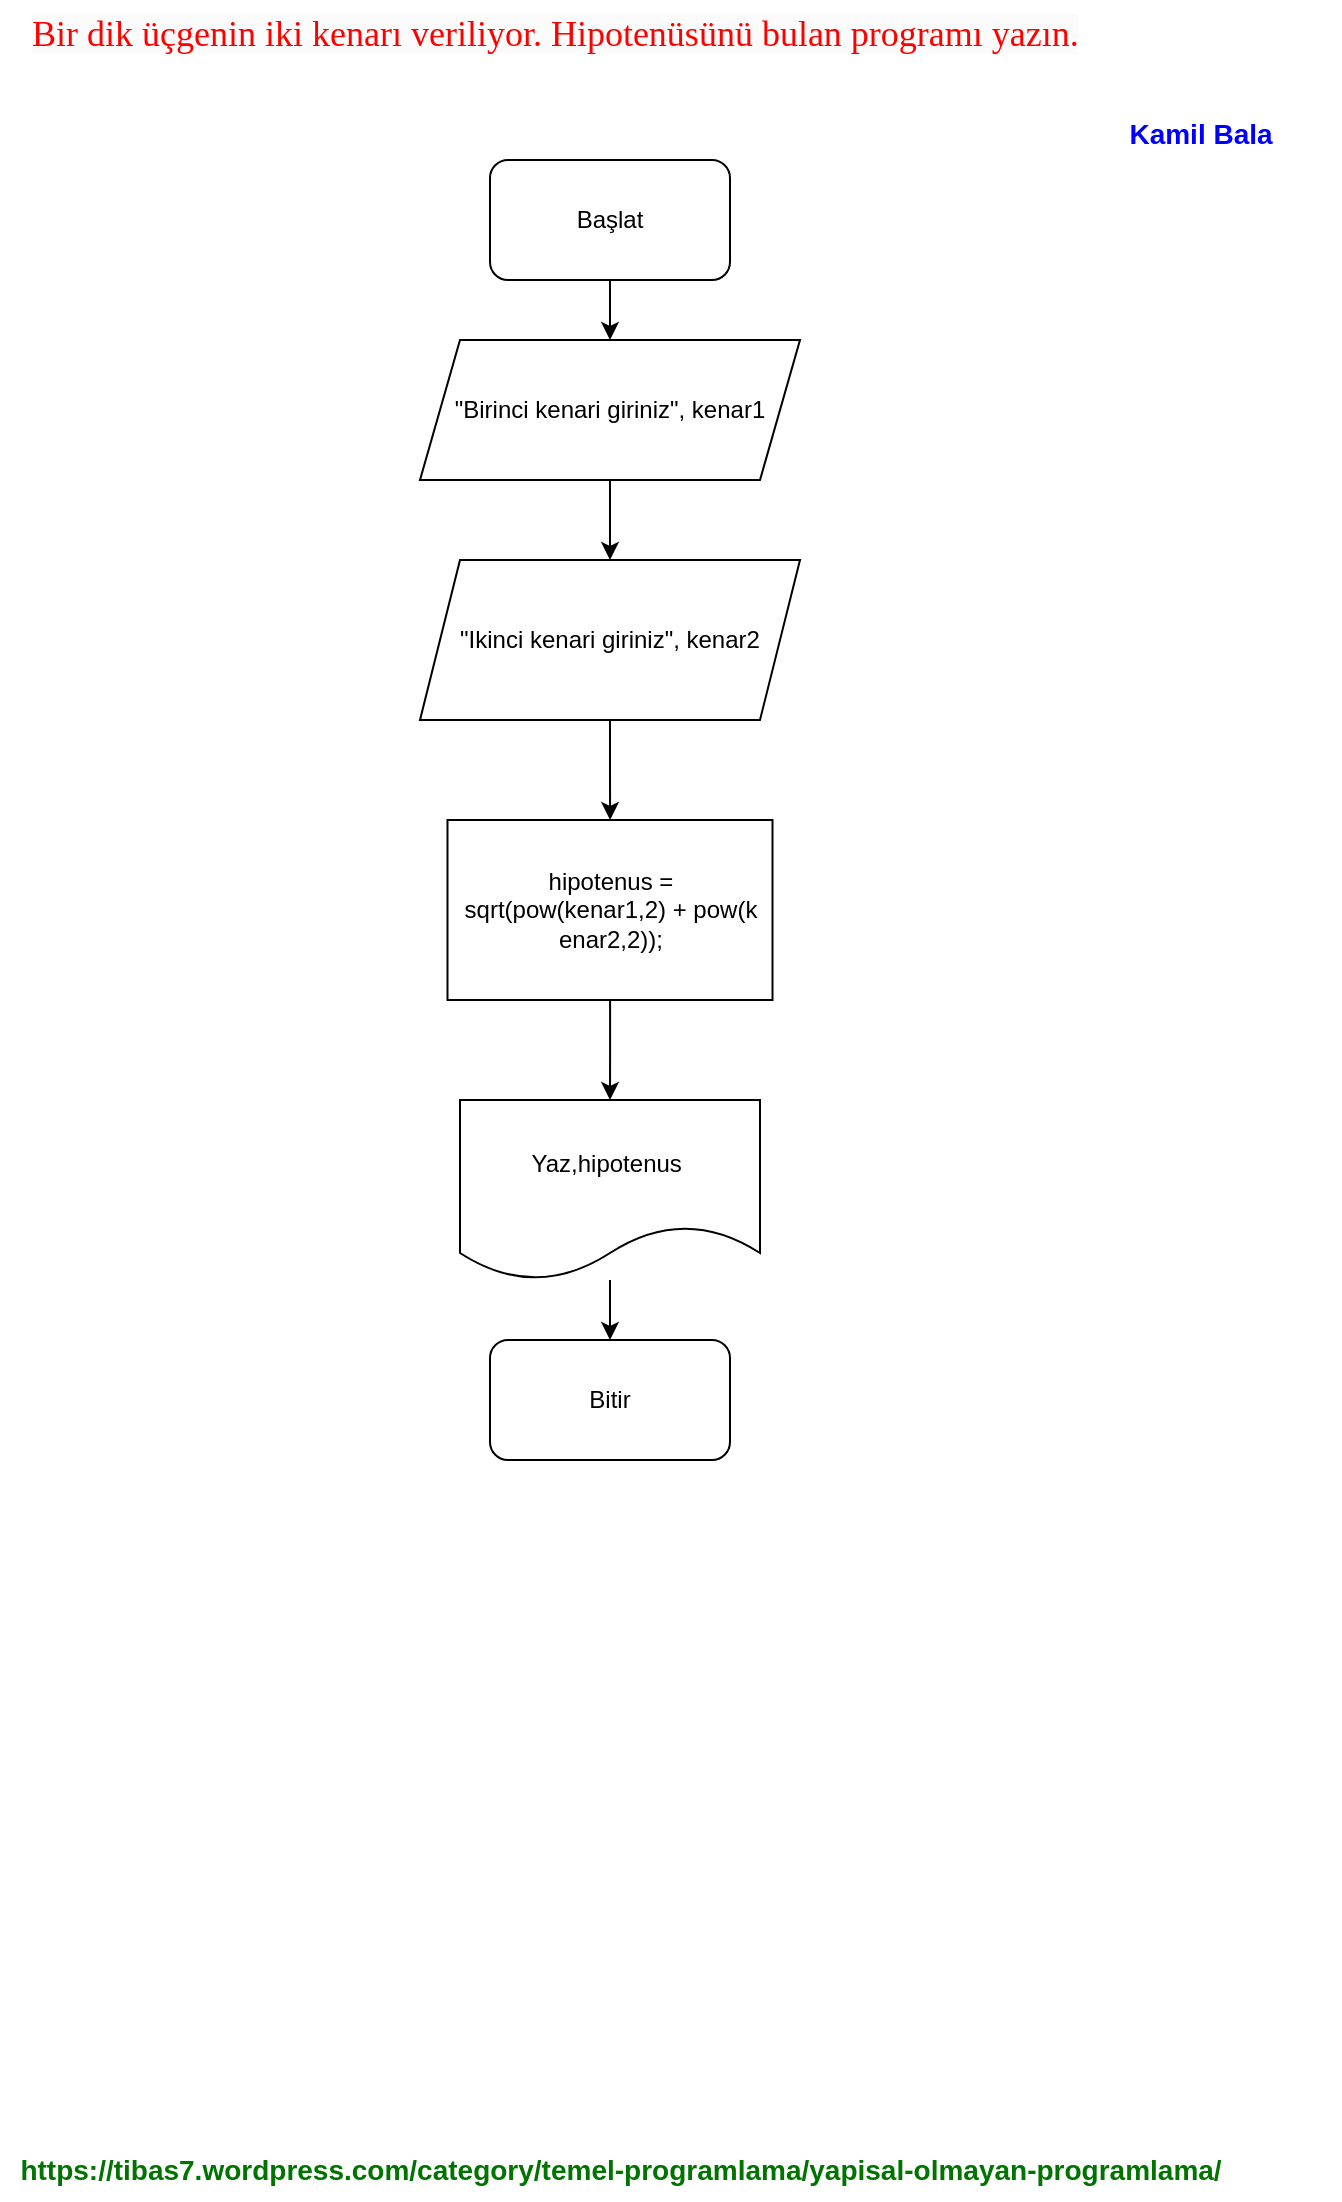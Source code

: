 <mxfile version="20.8.16" type="device"><diagram name="Sayfa -1" id="HH79vYCIUQZker7YnYB9"><mxGraphModel dx="1084" dy="634" grid="1" gridSize="10" guides="1" tooltips="1" connect="1" arrows="1" fold="1" page="1" pageScale="1" pageWidth="827" pageHeight="1169" math="0" shadow="0"><root><mxCell id="0"/><mxCell id="1" parent="0"/><mxCell id="5Ir3c3IeqkOVajq5ck5g-4" style="edgeStyle=orthogonalEdgeStyle;rounded=0;orthogonalLoop=1;jettySize=auto;html=1;entryX=0.5;entryY=0;entryDx=0;entryDy=0;" parent="1" source="5Ir3c3IeqkOVajq5ck5g-1" target="5Ir3c3IeqkOVajq5ck5g-3" edge="1"><mxGeometry relative="1" as="geometry"/></mxCell><mxCell id="5Ir3c3IeqkOVajq5ck5g-1" value="Başlat" style="rounded=1;whiteSpace=wrap;html=1;" parent="1" vertex="1"><mxGeometry x="315" y="100" width="120" height="60" as="geometry"/></mxCell><mxCell id="5Ir3c3IeqkOVajq5ck5g-2" value="Bitir" style="rounded=1;whiteSpace=wrap;html=1;" parent="1" vertex="1"><mxGeometry x="315" y="690" width="120" height="60" as="geometry"/></mxCell><mxCell id="AiwrwXVYAzowbeAoe26C-2" value="" style="edgeStyle=orthogonalEdgeStyle;rounded=0;orthogonalLoop=1;jettySize=auto;html=1;" parent="1" source="5Ir3c3IeqkOVajq5ck5g-3" target="AiwrwXVYAzowbeAoe26C-1" edge="1"><mxGeometry relative="1" as="geometry"/></mxCell><mxCell id="5Ir3c3IeqkOVajq5ck5g-3" value="&quot;Birinci kenari giriniz&quot;, kenar1" style="shape=parallelogram;perimeter=parallelogramPerimeter;whiteSpace=wrap;html=1;fixedSize=1;" parent="1" vertex="1"><mxGeometry x="280" y="190" width="190" height="70" as="geometry"/></mxCell><mxCell id="5Ir3c3IeqkOVajq5ck5g-8" style="edgeStyle=orthogonalEdgeStyle;rounded=0;orthogonalLoop=1;jettySize=auto;html=1;entryX=0.5;entryY=0;entryDx=0;entryDy=0;" parent="1" source="5Ir3c3IeqkOVajq5ck5g-5" target="5Ir3c3IeqkOVajq5ck5g-2" edge="1"><mxGeometry relative="1" as="geometry"/></mxCell><mxCell id="5Ir3c3IeqkOVajq5ck5g-5" value="Yaz,hipotenus&amp;nbsp;" style="shape=document;whiteSpace=wrap;html=1;boundedLbl=1;" parent="1" vertex="1"><mxGeometry x="300" y="570" width="150" height="90" as="geometry"/></mxCell><mxCell id="AiwrwXVYAzowbeAoe26C-5" value="" style="edgeStyle=orthogonalEdgeStyle;rounded=0;orthogonalLoop=1;jettySize=auto;html=1;" parent="1" source="AiwrwXVYAzowbeAoe26C-1" target="AiwrwXVYAzowbeAoe26C-4" edge="1"><mxGeometry relative="1" as="geometry"/></mxCell><mxCell id="AiwrwXVYAzowbeAoe26C-1" value="&quot;Ikinci kenari giriniz&quot;, kenar2" style="shape=parallelogram;perimeter=parallelogramPerimeter;whiteSpace=wrap;html=1;fixedSize=1;" parent="1" vertex="1"><mxGeometry x="280" y="300" width="190" height="80" as="geometry"/></mxCell><mxCell id="AiwrwXVYAzowbeAoe26C-6" value="" style="edgeStyle=orthogonalEdgeStyle;rounded=0;orthogonalLoop=1;jettySize=auto;html=1;" parent="1" source="AiwrwXVYAzowbeAoe26C-4" target="5Ir3c3IeqkOVajq5ck5g-5" edge="1"><mxGeometry relative="1" as="geometry"/></mxCell><mxCell id="AiwrwXVYAzowbeAoe26C-4" value="hipotenus = sqrt(pow(kenar1,2) + pow(k&lt;br&gt;enar2,2));" style="rounded=0;whiteSpace=wrap;html=1;" parent="1" vertex="1"><mxGeometry x="293.75" y="430" width="162.5" height="90" as="geometry"/></mxCell><mxCell id="oV6WeicEwPRYcoy7KCBL-1" value="&lt;font color=&quot;#007300&quot;&gt;&lt;b&gt;https://tibas7.wordpress.com/category/temel-programlama/yapisal-olmayan-programlama/&lt;/b&gt;&lt;/font&gt;" style="text;html=1;align=center;verticalAlign=middle;resizable=0;points=[];autosize=1;strokeColor=none;fillColor=none;fontSize=14;fontColor=#0000FF;" parent="1" vertex="1"><mxGeometry x="70" y="1090" width="620" height="30" as="geometry"/></mxCell><mxCell id="oV6WeicEwPRYcoy7KCBL-2" value="&lt;span style=&quot;color: rgb(255, 0, 0); font-family: &amp;quot;Comic Sans MS&amp;quot;; font-size: 18px; font-style: normal; font-variant-ligatures: normal; font-variant-caps: normal; font-weight: 400; letter-spacing: normal; orphans: 2; text-align: center; text-indent: 0px; text-transform: none; widows: 2; word-spacing: 0px; -webkit-text-stroke-width: 0px; background-color: rgb(251, 251, 251); text-decoration-thickness: initial; text-decoration-style: initial; text-decoration-color: initial; float: none; display: inline !important;&quot;&gt;Bir dik üçgenin iki kenarı veriliyor. Hipotenüsünü bulan programı yazın.&lt;/span&gt;" style="text;whiteSpace=wrap;html=1;" parent="1" vertex="1"><mxGeometry x="84" y="20" width="656" height="40" as="geometry"/></mxCell><mxCell id="oV6WeicEwPRYcoy7KCBL-3" value="&lt;font style=&quot;font-size: 14px;&quot; color=&quot;#0000ff&quot;&gt;&lt;b&gt;Kamil Bala&lt;br&gt;&lt;br&gt;&lt;/b&gt;&lt;/font&gt;" style="text;html=1;align=center;verticalAlign=middle;resizable=0;points=[];autosize=1;strokeColor=none;fillColor=none;" parent="1" vertex="1"><mxGeometry x="620" y="70" width="100" height="50" as="geometry"/></mxCell></root></mxGraphModel></diagram></mxfile>